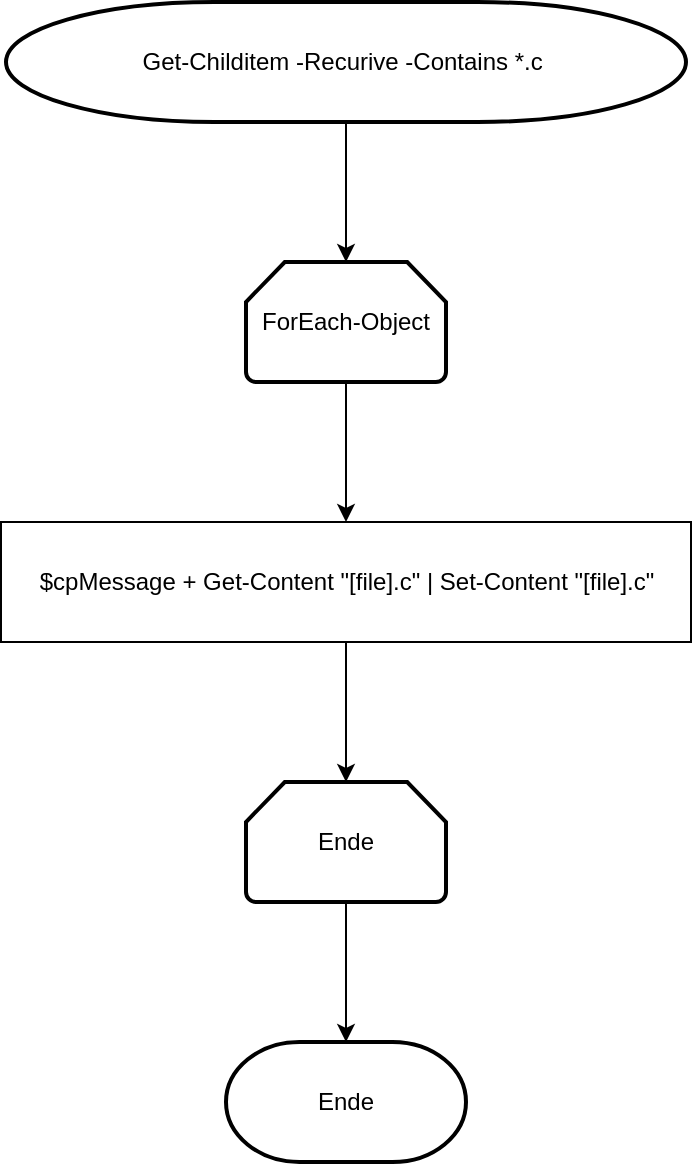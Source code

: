 <mxfile version="15.4.0" type="device"><diagram id="fXHKRPbKkjmXMBjBoaSe" name="Seite-1"><mxGraphModel dx="985" dy="1829" grid="1" gridSize="10" guides="1" tooltips="1" connect="1" arrows="1" fold="1" page="1" pageScale="1" pageWidth="827" pageHeight="1169" math="0" shadow="0"><root><mxCell id="0"/><mxCell id="1" parent="0"/><mxCell id="Pvw_mE3-tumcWf5rNmlr-5" style="edgeStyle=orthogonalEdgeStyle;rounded=0;orthogonalLoop=1;jettySize=auto;html=1;" edge="1" parent="1" source="Pvw_mE3-tumcWf5rNmlr-1" target="Pvw_mE3-tumcWf5rNmlr-4"><mxGeometry relative="1" as="geometry"/></mxCell><mxCell id="Pvw_mE3-tumcWf5rNmlr-1" value="Get-Childitem -Recurive -Contains *.c&amp;nbsp;" style="strokeWidth=2;html=1;shape=mxgraph.flowchart.terminator;whiteSpace=wrap;" vertex="1" parent="1"><mxGeometry x="210" y="-1120" width="340" height="60" as="geometry"/></mxCell><mxCell id="Pvw_mE3-tumcWf5rNmlr-15" style="edgeStyle=orthogonalEdgeStyle;rounded=0;orthogonalLoop=1;jettySize=auto;html=1;entryX=0.5;entryY=0;entryDx=0;entryDy=0;" edge="1" parent="1" source="Pvw_mE3-tumcWf5rNmlr-4" target="Pvw_mE3-tumcWf5rNmlr-10"><mxGeometry relative="1" as="geometry"/></mxCell><mxCell id="Pvw_mE3-tumcWf5rNmlr-4" value="ForEach-Object" style="strokeWidth=2;html=1;shape=mxgraph.flowchart.loop_limit;whiteSpace=wrap;" vertex="1" parent="1"><mxGeometry x="330" y="-990" width="100" height="60" as="geometry"/></mxCell><mxCell id="Pvw_mE3-tumcWf5rNmlr-17" style="edgeStyle=orthogonalEdgeStyle;rounded=0;orthogonalLoop=1;jettySize=auto;html=1;entryX=0.5;entryY=0;entryDx=0;entryDy=0;entryPerimeter=0;" edge="1" parent="1" source="Pvw_mE3-tumcWf5rNmlr-10" target="Pvw_mE3-tumcWf5rNmlr-16"><mxGeometry relative="1" as="geometry"/></mxCell><mxCell id="Pvw_mE3-tumcWf5rNmlr-10" value="$cpMessage + Get-Content &quot;[file].c&quot; | Set-Content &quot;[file].c&quot;" style="whiteSpace=wrap;html=1;" vertex="1" parent="1"><mxGeometry x="207.5" y="-860" width="345" height="60" as="geometry"/></mxCell><mxCell id="Pvw_mE3-tumcWf5rNmlr-19" style="edgeStyle=orthogonalEdgeStyle;rounded=0;orthogonalLoop=1;jettySize=auto;html=1;entryX=0.5;entryY=0;entryDx=0;entryDy=0;entryPerimeter=0;" edge="1" parent="1" source="Pvw_mE3-tumcWf5rNmlr-16" target="Pvw_mE3-tumcWf5rNmlr-18"><mxGeometry relative="1" as="geometry"/></mxCell><mxCell id="Pvw_mE3-tumcWf5rNmlr-16" value="Ende" style="strokeWidth=2;html=1;shape=mxgraph.flowchart.loop_limit;whiteSpace=wrap;" vertex="1" parent="1"><mxGeometry x="330" y="-730" width="100" height="60" as="geometry"/></mxCell><mxCell id="Pvw_mE3-tumcWf5rNmlr-18" value="Ende" style="strokeWidth=2;html=1;shape=mxgraph.flowchart.terminator;whiteSpace=wrap;" vertex="1" parent="1"><mxGeometry x="320" y="-600" width="120" height="60" as="geometry"/></mxCell></root></mxGraphModel></diagram></mxfile>